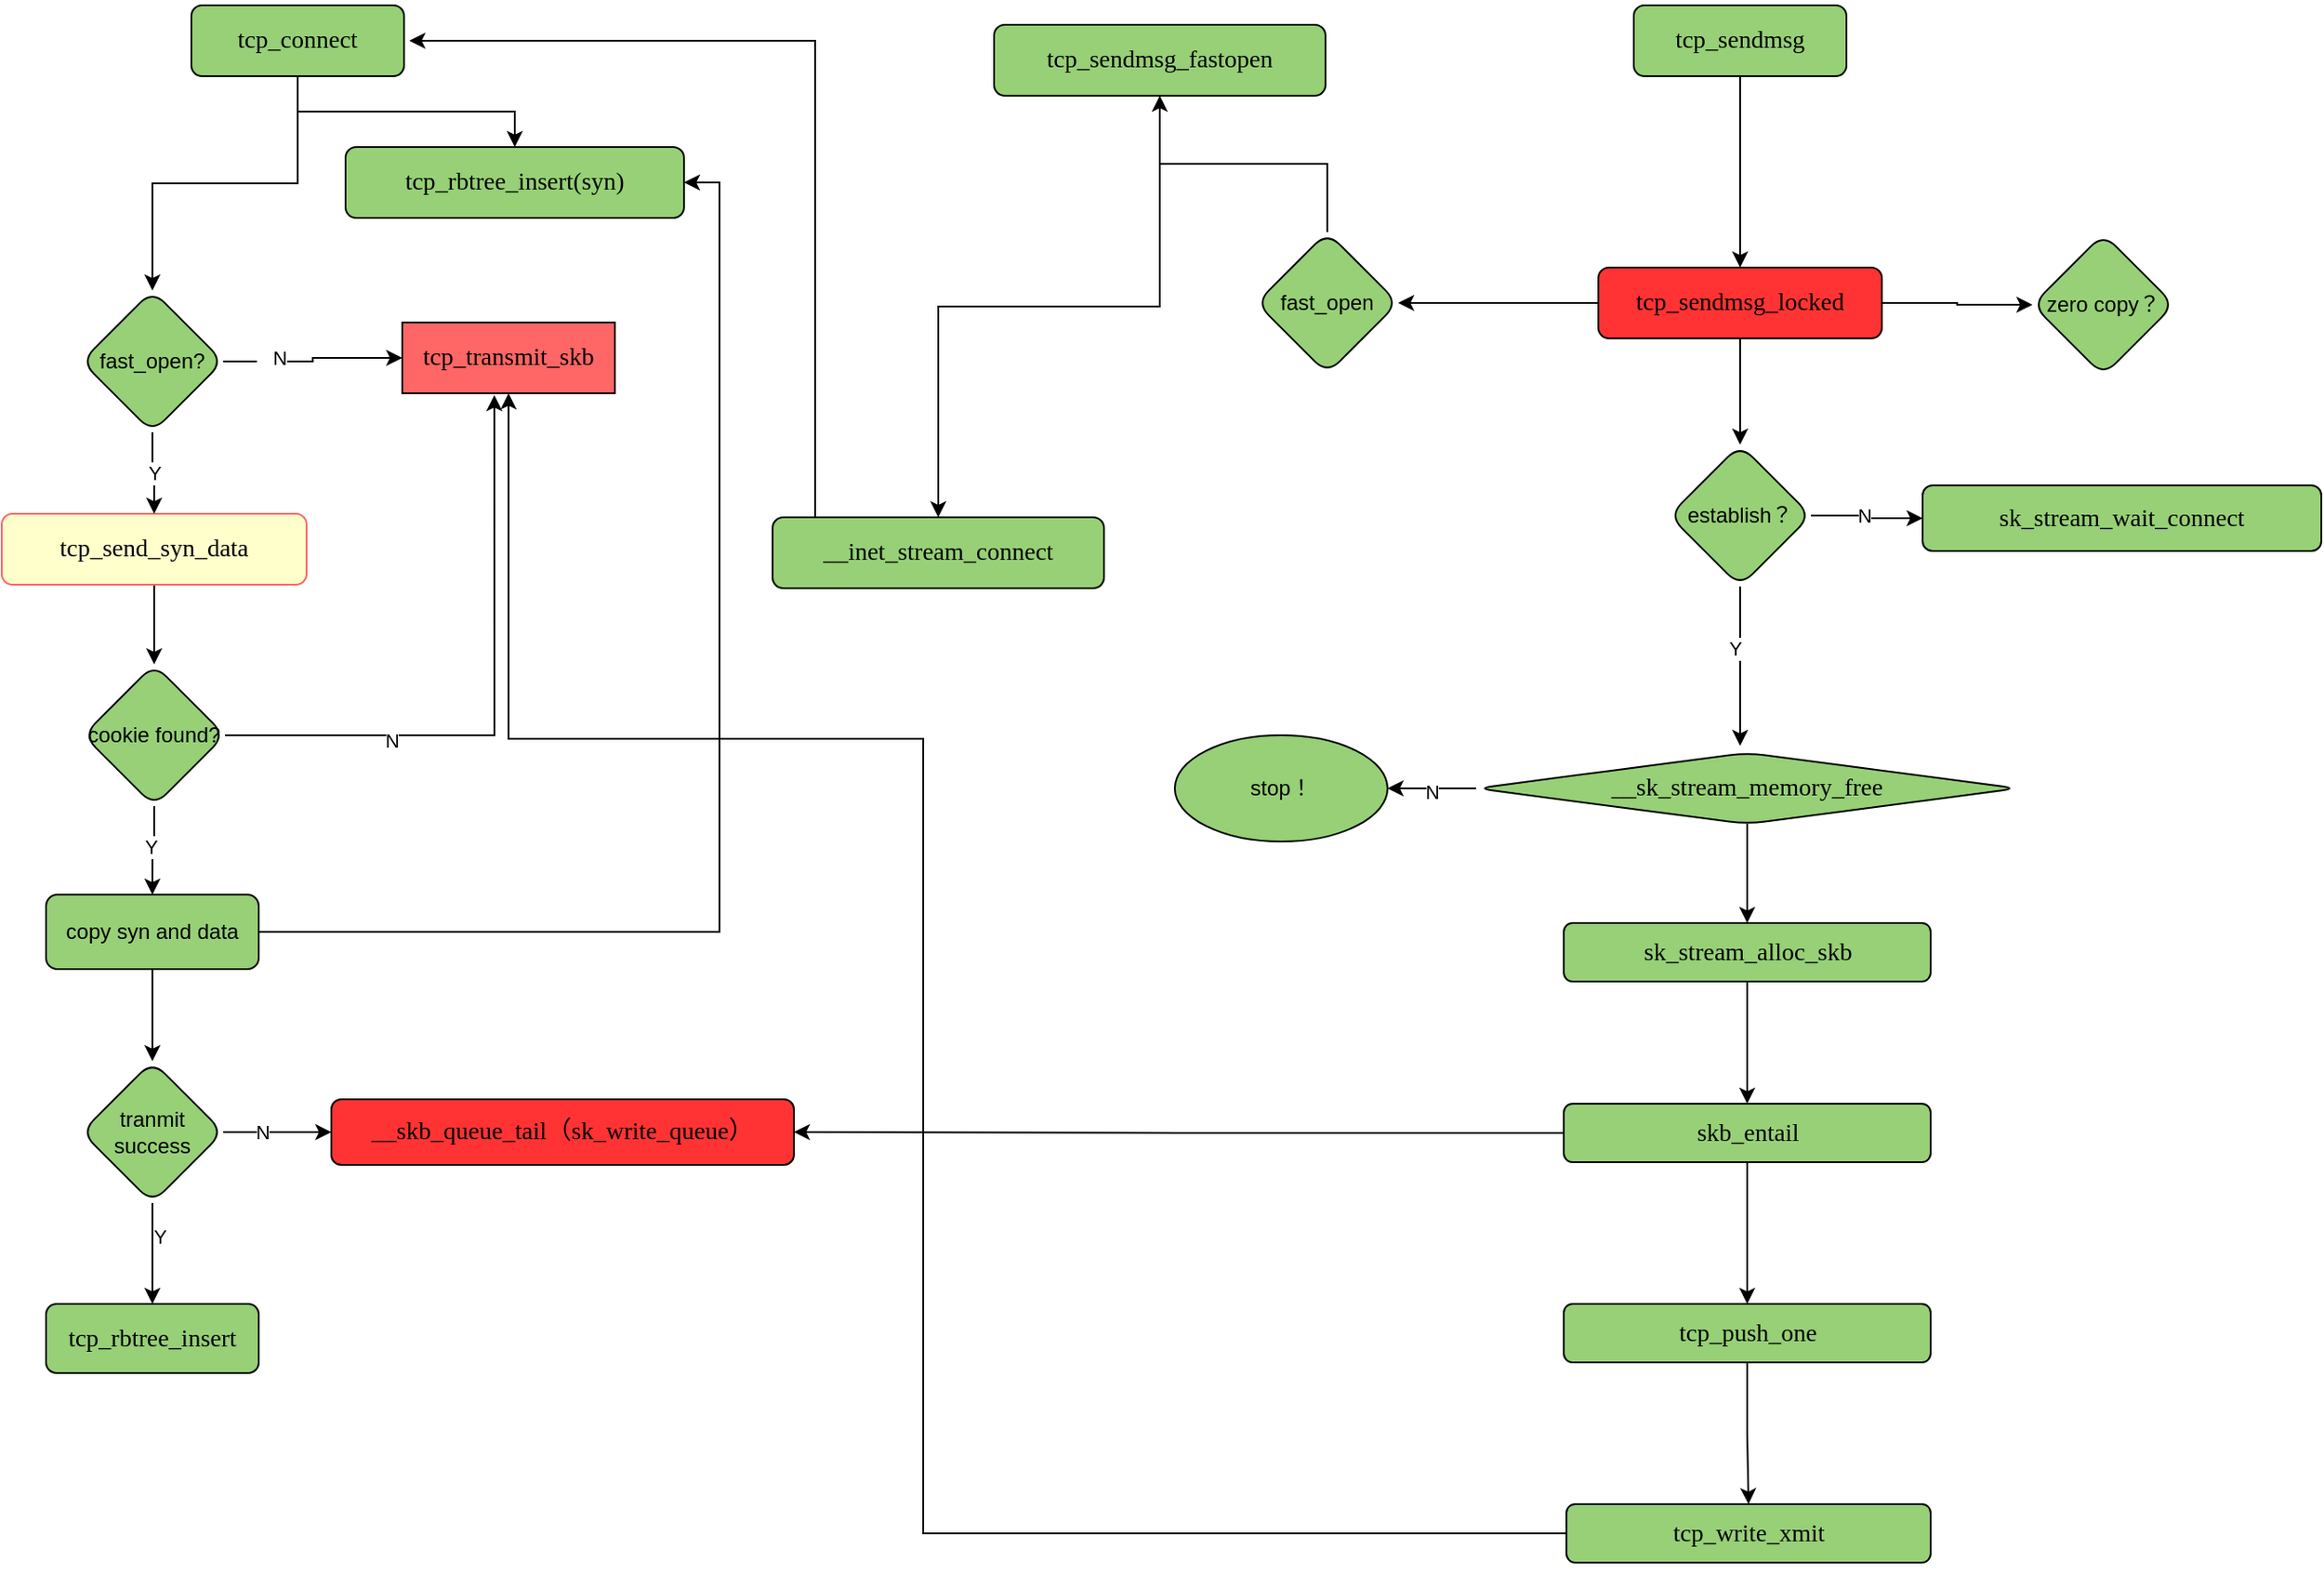 <mxfile version="15.9.6" type="github">
  <diagram id="C5RBs43oDa-KdzZeNtuy" name="Page-1">
    <mxGraphModel dx="1151" dy="636" grid="0" gridSize="10" guides="1" tooltips="1" connect="1" arrows="1" fold="1" page="1" pageScale="1" pageWidth="827" pageHeight="1169" math="0" shadow="0">
      <root>
        <mxCell id="WIyWlLk6GJQsqaUBKTNV-0" />
        <mxCell id="WIyWlLk6GJQsqaUBKTNV-1" parent="WIyWlLk6GJQsqaUBKTNV-0" />
        <mxCell id="4HTtjbrbwFIGZN_ZrTu4-5" value="" style="edgeStyle=orthogonalEdgeStyle;rounded=0;orthogonalLoop=1;jettySize=auto;html=1;fontColor=#000000;" parent="WIyWlLk6GJQsqaUBKTNV-1" source="WIyWlLk6GJQsqaUBKTNV-3" target="4HTtjbrbwFIGZN_ZrTu4-4" edge="1">
          <mxGeometry relative="1" as="geometry" />
        </mxCell>
        <mxCell id="4HTtjbrbwFIGZN_ZrTu4-14" value="" style="edgeStyle=orthogonalEdgeStyle;rounded=0;orthogonalLoop=1;jettySize=auto;html=1;fontColor=#000000;" parent="WIyWlLk6GJQsqaUBKTNV-1" source="WIyWlLk6GJQsqaUBKTNV-3" target="4HTtjbrbwFIGZN_ZrTu4-13" edge="1">
          <mxGeometry relative="1" as="geometry" />
        </mxCell>
        <mxCell id="WIyWlLk6GJQsqaUBKTNV-3" value="&lt;pre style=&quot;font-family: &amp;quot;jetbrains mono&amp;quot; ; font-size: 10.5pt&quot;&gt;&lt;span style=&quot;background-color: rgb(151 , 208 , 119)&quot;&gt;tcp_connect&lt;/span&gt;&lt;/pre&gt;" style="rounded=1;whiteSpace=wrap;html=1;fontSize=12;glass=0;strokeWidth=1;shadow=0;fillColor=#97D077;fontColor=#000000;" parent="WIyWlLk6GJQsqaUBKTNV-1" vertex="1">
          <mxGeometry x="172" y="19" width="120" height="40" as="geometry" />
        </mxCell>
        <mxCell id="WIyWlLk6GJQsqaUBKTNV-7" value="&lt;pre style=&quot;font-family: &amp;quot;jetbrains mono&amp;quot; ; font-size: 10.5pt&quot;&gt;&lt;span style=&quot;background-color: rgb(255 , 102 , 102)&quot;&gt;tcp_transmit_skb&lt;/span&gt;&lt;/pre&gt;" style="rounded=1;whiteSpace=wrap;html=1;fontSize=12;glass=0;strokeWidth=1;shadow=0;fillColor=#FF6666;arcSize=0;fontColor=#000000;" parent="WIyWlLk6GJQsqaUBKTNV-1" vertex="1">
          <mxGeometry x="291" y="198" width="120" height="40" as="geometry" />
        </mxCell>
        <mxCell id="4HTtjbrbwFIGZN_ZrTu4-3" value="" style="edgeStyle=orthogonalEdgeStyle;rounded=0;orthogonalLoop=1;jettySize=auto;html=1;fontColor=#000000;" parent="WIyWlLk6GJQsqaUBKTNV-1" source="WIyWlLk6GJQsqaUBKTNV-11" target="4HTtjbrbwFIGZN_ZrTu4-2" edge="1">
          <mxGeometry relative="1" as="geometry" />
        </mxCell>
        <mxCell id="WIyWlLk6GJQsqaUBKTNV-11" value="&lt;pre style=&quot;font-family: &amp;quot;jetbrains mono&amp;quot; ; font-size: 10.5pt&quot;&gt;&lt;span style=&quot;background-color: rgb(255 , 255 , 204)&quot;&gt;tcp_send_syn_data&lt;/span&gt;&lt;/pre&gt;" style="rounded=1;whiteSpace=wrap;html=1;fontSize=12;glass=0;strokeWidth=1;shadow=0;fillColor=#FFFFCC;strokeColor=#FF6666;fontColor=#000000;" parent="WIyWlLk6GJQsqaUBKTNV-1" vertex="1">
          <mxGeometry x="65" y="306" width="172" height="40" as="geometry" />
        </mxCell>
        <mxCell id="4HTtjbrbwFIGZN_ZrTu4-12" value="" style="edgeStyle=orthogonalEdgeStyle;rounded=0;orthogonalLoop=1;jettySize=auto;html=1;fontColor=#000000;entryX=0.433;entryY=1.025;entryDx=0;entryDy=0;entryPerimeter=0;" parent="WIyWlLk6GJQsqaUBKTNV-1" source="4HTtjbrbwFIGZN_ZrTu4-2" target="WIyWlLk6GJQsqaUBKTNV-7" edge="1">
          <mxGeometry relative="1" as="geometry">
            <mxPoint x="423" y="399" as="targetPoint" />
          </mxGeometry>
        </mxCell>
        <mxCell id="4HTtjbrbwFIGZN_ZrTu4-28" value="N" style="edgeLabel;html=1;align=center;verticalAlign=middle;resizable=0;points=[];fontColor=#000000;" parent="4HTtjbrbwFIGZN_ZrTu4-12" vertex="1" connectable="0">
          <mxGeometry x="-0.454" y="-3" relative="1" as="geometry">
            <mxPoint as="offset" />
          </mxGeometry>
        </mxCell>
        <mxCell id="4HTtjbrbwFIGZN_ZrTu4-16" value="" style="edgeStyle=orthogonalEdgeStyle;rounded=0;orthogonalLoop=1;jettySize=auto;html=1;fontColor=#000000;" parent="WIyWlLk6GJQsqaUBKTNV-1" source="4HTtjbrbwFIGZN_ZrTu4-2" target="4HTtjbrbwFIGZN_ZrTu4-15" edge="1">
          <mxGeometry relative="1" as="geometry" />
        </mxCell>
        <mxCell id="4HTtjbrbwFIGZN_ZrTu4-27" value="Y" style="edgeLabel;html=1;align=center;verticalAlign=middle;resizable=0;points=[];fontColor=#000000;" parent="4HTtjbrbwFIGZN_ZrTu4-16" vertex="1" connectable="0">
          <mxGeometry x="-0.122" y="-2" relative="1" as="geometry">
            <mxPoint as="offset" />
          </mxGeometry>
        </mxCell>
        <mxCell id="4HTtjbrbwFIGZN_ZrTu4-2" value="cookie found?" style="rhombus;whiteSpace=wrap;html=1;fillColor=#97D077;rounded=1;glass=0;strokeWidth=1;shadow=0;fontColor=#000000;" parent="WIyWlLk6GJQsqaUBKTNV-1" vertex="1">
          <mxGeometry x="111" y="391" width="80" height="80" as="geometry" />
        </mxCell>
        <mxCell id="4HTtjbrbwFIGZN_ZrTu4-9" value="Y" style="edgeStyle=orthogonalEdgeStyle;rounded=0;orthogonalLoop=1;jettySize=auto;html=1;fontColor=#000000;" parent="WIyWlLk6GJQsqaUBKTNV-1" source="4HTtjbrbwFIGZN_ZrTu4-4" target="WIyWlLk6GJQsqaUBKTNV-11" edge="1">
          <mxGeometry relative="1" as="geometry" />
        </mxCell>
        <mxCell id="4HTtjbrbwFIGZN_ZrTu4-10" value="" style="edgeStyle=orthogonalEdgeStyle;rounded=0;orthogonalLoop=1;jettySize=auto;html=1;fontColor=#000000;" parent="WIyWlLk6GJQsqaUBKTNV-1" source="4HTtjbrbwFIGZN_ZrTu4-4" target="WIyWlLk6GJQsqaUBKTNV-7" edge="1">
          <mxGeometry relative="1" as="geometry" />
        </mxCell>
        <mxCell id="4HTtjbrbwFIGZN_ZrTu4-26" value="&amp;nbsp; &amp;nbsp;N" style="edgeLabel;html=1;align=center;verticalAlign=middle;resizable=0;points=[];fontColor=#000000;" parent="4HTtjbrbwFIGZN_ZrTu4-10" vertex="1" connectable="0">
          <mxGeometry x="-0.482" y="2" relative="1" as="geometry">
            <mxPoint as="offset" />
          </mxGeometry>
        </mxCell>
        <mxCell id="4HTtjbrbwFIGZN_ZrTu4-4" value="fast_open?" style="rhombus;whiteSpace=wrap;html=1;fillColor=#97D077;rounded=1;glass=0;strokeWidth=1;shadow=0;fontColor=#000000;" parent="WIyWlLk6GJQsqaUBKTNV-1" vertex="1">
          <mxGeometry x="110" y="180" width="80" height="80" as="geometry" />
        </mxCell>
        <mxCell id="4HTtjbrbwFIGZN_ZrTu4-13" value="&lt;pre style=&quot;font-family: &amp;quot;jetbrains mono&amp;quot; ; font-size: 10.5pt&quot;&gt;&lt;pre style=&quot;font-family: &amp;quot;jetbrains mono&amp;quot; ; font-size: 10.5pt&quot;&gt;&lt;font style=&quot;background-color: rgb(151 , 208 , 119)&quot;&gt;tcp_rbtree_insert(syn)&lt;/font&gt;&lt;/pre&gt;&lt;/pre&gt;" style="rounded=1;whiteSpace=wrap;html=1;fontSize=12;glass=0;strokeWidth=1;shadow=0;fillColor=#97D077;fontColor=#000000;" parent="WIyWlLk6GJQsqaUBKTNV-1" vertex="1">
          <mxGeometry x="259" y="99" width="191" height="40" as="geometry" />
        </mxCell>
        <mxCell id="4HTtjbrbwFIGZN_ZrTu4-18" value="" style="edgeStyle=orthogonalEdgeStyle;rounded=0;orthogonalLoop=1;jettySize=auto;html=1;fontColor=#000000;entryX=1;entryY=0.5;entryDx=0;entryDy=0;" parent="WIyWlLk6GJQsqaUBKTNV-1" source="4HTtjbrbwFIGZN_ZrTu4-15" target="4HTtjbrbwFIGZN_ZrTu4-13" edge="1">
          <mxGeometry relative="1" as="geometry">
            <mxPoint x="290" y="540" as="targetPoint" />
          </mxGeometry>
        </mxCell>
        <mxCell id="4HTtjbrbwFIGZN_ZrTu4-22" value="" style="edgeStyle=orthogonalEdgeStyle;rounded=0;orthogonalLoop=1;jettySize=auto;html=1;fontColor=#000000;" parent="WIyWlLk6GJQsqaUBKTNV-1" source="4HTtjbrbwFIGZN_ZrTu4-15" target="4HTtjbrbwFIGZN_ZrTu4-21" edge="1">
          <mxGeometry relative="1" as="geometry" />
        </mxCell>
        <mxCell id="4HTtjbrbwFIGZN_ZrTu4-15" value="copy syn and data" style="whiteSpace=wrap;html=1;fillColor=#97D077;rounded=1;glass=0;strokeWidth=1;shadow=0;fontColor=#000000;" parent="WIyWlLk6GJQsqaUBKTNV-1" vertex="1">
          <mxGeometry x="90" y="521" width="120" height="42" as="geometry" />
        </mxCell>
        <mxCell id="4HTtjbrbwFIGZN_ZrTu4-24" value="" style="edgeStyle=orthogonalEdgeStyle;rounded=0;orthogonalLoop=1;jettySize=auto;html=1;fontColor=#000000;" parent="WIyWlLk6GJQsqaUBKTNV-1" source="4HTtjbrbwFIGZN_ZrTu4-21" target="4HTtjbrbwFIGZN_ZrTu4-23" edge="1">
          <mxGeometry relative="1" as="geometry" />
        </mxCell>
        <mxCell id="4HTtjbrbwFIGZN_ZrTu4-25" value="Y" style="edgeLabel;html=1;align=center;verticalAlign=middle;resizable=0;points=[];fontColor=#000000;" parent="4HTtjbrbwFIGZN_ZrTu4-24" vertex="1" connectable="0">
          <mxGeometry x="-0.356" y="4" relative="1" as="geometry">
            <mxPoint as="offset" />
          </mxGeometry>
        </mxCell>
        <mxCell id="4HTtjbrbwFIGZN_ZrTu4-30" value="" style="edgeStyle=orthogonalEdgeStyle;rounded=0;orthogonalLoop=1;jettySize=auto;html=1;fontColor=#000000;" parent="WIyWlLk6GJQsqaUBKTNV-1" source="4HTtjbrbwFIGZN_ZrTu4-21" target="4HTtjbrbwFIGZN_ZrTu4-29" edge="1">
          <mxGeometry relative="1" as="geometry" />
        </mxCell>
        <mxCell id="4HTtjbrbwFIGZN_ZrTu4-31" value="N" style="edgeLabel;html=1;align=center;verticalAlign=middle;resizable=0;points=[];fontColor=#000000;" parent="4HTtjbrbwFIGZN_ZrTu4-30" vertex="1" connectable="0">
          <mxGeometry x="-0.301" relative="1" as="geometry">
            <mxPoint as="offset" />
          </mxGeometry>
        </mxCell>
        <mxCell id="4HTtjbrbwFIGZN_ZrTu4-21" value="tranmit success" style="rhombus;whiteSpace=wrap;html=1;fillColor=#97D077;rounded=1;glass=0;strokeWidth=1;shadow=0;fontColor=#000000;" parent="WIyWlLk6GJQsqaUBKTNV-1" vertex="1">
          <mxGeometry x="110" y="615" width="80" height="80" as="geometry" />
        </mxCell>
        <mxCell id="4HTtjbrbwFIGZN_ZrTu4-23" value="&lt;pre style=&quot;font-family: &amp;quot;jetbrains mono&amp;quot; ; font-size: 10.5pt&quot;&gt;&lt;pre style=&quot;font-family: &amp;quot;jetbrains mono&amp;quot; ; font-size: 10.5pt&quot;&gt;&lt;span style=&quot;background-color: rgb(151 , 208 , 119)&quot;&gt;&lt;font&gt;tcp_rbtree_insert&lt;/font&gt;&lt;/span&gt;&lt;/pre&gt;&lt;/pre&gt;" style="whiteSpace=wrap;html=1;fillColor=#97D077;rounded=1;glass=0;strokeWidth=1;shadow=0;fontColor=#000000;" parent="WIyWlLk6GJQsqaUBKTNV-1" vertex="1">
          <mxGeometry x="90" y="752" width="120" height="39" as="geometry" />
        </mxCell>
        <mxCell id="4HTtjbrbwFIGZN_ZrTu4-29" value="&lt;pre style=&quot;font-family: &amp;#34;jetbrains mono&amp;#34; ; font-size: 10.5pt&quot;&gt;&lt;span style=&quot;background-color: rgb(255 , 51 , 51)&quot;&gt;__skb_queue_tail（&lt;font&gt;sk_write_queue&lt;/font&gt;）&lt;/span&gt;&lt;/pre&gt;" style="whiteSpace=wrap;html=1;fillColor=#FF3333;rounded=1;glass=0;strokeWidth=1;shadow=0;fontColor=#000000;" parent="WIyWlLk6GJQsqaUBKTNV-1" vertex="1">
          <mxGeometry x="251" y="636.5" width="261" height="37" as="geometry" />
        </mxCell>
        <mxCell id="4HTtjbrbwFIGZN_ZrTu4-36" value="" style="edgeStyle=orthogonalEdgeStyle;rounded=0;orthogonalLoop=1;jettySize=auto;html=1;fontColor=#000000;" parent="WIyWlLk6GJQsqaUBKTNV-1" source="4HTtjbrbwFIGZN_ZrTu4-32" target="4HTtjbrbwFIGZN_ZrTu4-35" edge="1">
          <mxGeometry relative="1" as="geometry" />
        </mxCell>
        <mxCell id="4HTtjbrbwFIGZN_ZrTu4-32" value="&lt;pre style=&quot;font-family: &amp;#34;jetbrains mono&amp;#34; ; font-size: 10.5pt&quot;&gt;&lt;pre style=&quot;font-family: &amp;#34;jetbrains mono&amp;#34; ; font-size: 10.5pt&quot;&gt;&lt;span style=&quot;background-color: rgb(151 , 208 , 119)&quot;&gt;tcp_sendmsg&lt;/span&gt;&lt;/pre&gt;&lt;/pre&gt;" style="rounded=1;whiteSpace=wrap;html=1;fontSize=12;glass=0;strokeWidth=1;shadow=0;fillColor=#97D077;fontColor=#000000;" parent="WIyWlLk6GJQsqaUBKTNV-1" vertex="1">
          <mxGeometry x="986" y="19" width="120" height="40" as="geometry" />
        </mxCell>
        <mxCell id="4HTtjbrbwFIGZN_ZrTu4-38" value="" style="edgeStyle=orthogonalEdgeStyle;rounded=0;orthogonalLoop=1;jettySize=auto;html=1;fontColor=#000000;" parent="WIyWlLk6GJQsqaUBKTNV-1" source="4HTtjbrbwFIGZN_ZrTu4-35" target="4HTtjbrbwFIGZN_ZrTu4-37" edge="1">
          <mxGeometry relative="1" as="geometry" />
        </mxCell>
        <mxCell id="4HTtjbrbwFIGZN_ZrTu4-42" value="" style="edgeStyle=orthogonalEdgeStyle;rounded=0;orthogonalLoop=1;jettySize=auto;html=1;fontColor=#000000;" parent="WIyWlLk6GJQsqaUBKTNV-1" source="4HTtjbrbwFIGZN_ZrTu4-35" target="4HTtjbrbwFIGZN_ZrTu4-41" edge="1">
          <mxGeometry relative="1" as="geometry" />
        </mxCell>
        <mxCell id="4HTtjbrbwFIGZN_ZrTu4-57" value="" style="edgeStyle=orthogonalEdgeStyle;rounded=0;orthogonalLoop=1;jettySize=auto;html=1;fontColor=#000000;" parent="WIyWlLk6GJQsqaUBKTNV-1" source="4HTtjbrbwFIGZN_ZrTu4-35" target="4HTtjbrbwFIGZN_ZrTu4-56" edge="1">
          <mxGeometry relative="1" as="geometry" />
        </mxCell>
        <mxCell id="4HTtjbrbwFIGZN_ZrTu4-35" value="&lt;pre style=&quot;font-family: &amp;#34;jetbrains mono&amp;#34; ; font-size: 10.5pt&quot;&gt;&lt;pre style=&quot;font-family: &amp;#34;jetbrains mono&amp;#34; ; font-size: 10.5pt&quot;&gt;&lt;pre style=&quot;font-family: &amp;#34;jetbrains mono&amp;#34; ; font-size: 10.5pt&quot;&gt;&lt;font style=&quot;background-color: rgb(255 , 51 , 51)&quot;&gt;tcp_sendmsg_locked&lt;/font&gt;&lt;/pre&gt;&lt;/pre&gt;&lt;/pre&gt;" style="rounded=1;whiteSpace=wrap;html=1;fontSize=12;glass=0;strokeWidth=1;shadow=0;fillColor=#FF3333;fontColor=#000000;" parent="WIyWlLk6GJQsqaUBKTNV-1" vertex="1">
          <mxGeometry x="966" y="167" width="160" height="40" as="geometry" />
        </mxCell>
        <mxCell id="4HTtjbrbwFIGZN_ZrTu4-37" value="zero copy？" style="rhombus;whiteSpace=wrap;html=1;fillColor=#97D077;rounded=1;glass=0;strokeWidth=1;shadow=0;fontColor=#000000;" parent="WIyWlLk6GJQsqaUBKTNV-1" vertex="1">
          <mxGeometry x="1211" y="148" width="80" height="80" as="geometry" />
        </mxCell>
        <mxCell id="4HTtjbrbwFIGZN_ZrTu4-44" value="" style="edgeStyle=orthogonalEdgeStyle;rounded=0;orthogonalLoop=1;jettySize=auto;html=1;fontColor=#000000;" parent="WIyWlLk6GJQsqaUBKTNV-1" source="4HTtjbrbwFIGZN_ZrTu4-41" target="4HTtjbrbwFIGZN_ZrTu4-43" edge="1">
          <mxGeometry relative="1" as="geometry" />
        </mxCell>
        <mxCell id="4HTtjbrbwFIGZN_ZrTu4-41" value="fast_open" style="rhombus;whiteSpace=wrap;html=1;fillColor=#97D077;rounded=1;glass=0;strokeWidth=1;shadow=0;fontColor=#000000;" parent="WIyWlLk6GJQsqaUBKTNV-1" vertex="1">
          <mxGeometry x="773" y="147" width="80" height="80" as="geometry" />
        </mxCell>
        <mxCell id="4HTtjbrbwFIGZN_ZrTu4-55" value="" style="edgeStyle=orthogonalEdgeStyle;rounded=0;orthogonalLoop=1;jettySize=auto;html=1;fontColor=#000000;entryX=0.5;entryY=0;entryDx=0;entryDy=0;" parent="WIyWlLk6GJQsqaUBKTNV-1" source="4HTtjbrbwFIGZN_ZrTu4-43" target="4HTtjbrbwFIGZN_ZrTu4-48" edge="1">
          <mxGeometry relative="1" as="geometry">
            <mxPoint x="511.5" y="50" as="targetPoint" />
          </mxGeometry>
        </mxCell>
        <mxCell id="4HTtjbrbwFIGZN_ZrTu4-43" value="&lt;pre style=&quot;font-family: &amp;quot;jetbrains mono&amp;quot; ; font-size: 10.5pt&quot;&gt;&lt;span style=&quot;background-color: rgb(151 , 208 , 119)&quot;&gt;tcp_sendmsg_fastopen&lt;/span&gt;&lt;/pre&gt;" style="whiteSpace=wrap;html=1;fillColor=#97D077;rounded=1;glass=0;strokeWidth=1;shadow=0;fontColor=#000000;" parent="WIyWlLk6GJQsqaUBKTNV-1" vertex="1">
          <mxGeometry x="625" y="30" width="187" height="40" as="geometry" />
        </mxCell>
        <mxCell id="4HTtjbrbwFIGZN_ZrTu4-53" value="" style="edgeStyle=orthogonalEdgeStyle;rounded=0;orthogonalLoop=1;jettySize=auto;html=1;fontColor=#000000;" parent="WIyWlLk6GJQsqaUBKTNV-1" source="4HTtjbrbwFIGZN_ZrTu4-48" edge="1">
          <mxGeometry relative="1" as="geometry">
            <mxPoint x="295" y="39" as="targetPoint" />
            <Array as="points">
              <mxPoint x="524" y="200" />
              <mxPoint x="524" y="39" />
            </Array>
          </mxGeometry>
        </mxCell>
        <mxCell id="4HTtjbrbwFIGZN_ZrTu4-48" value="&lt;pre style=&quot;font-family: &amp;quot;jetbrains mono&amp;quot; ; font-size: 10.5pt&quot;&gt;&lt;pre style=&quot;font-family: &amp;quot;jetbrains mono&amp;quot; ; font-size: 10.5pt&quot;&gt;&lt;span style=&quot;background-color: rgb(151 , 208 , 119)&quot;&gt;__inet_stream_connect&lt;/span&gt;&lt;/pre&gt;&lt;/pre&gt;" style="whiteSpace=wrap;html=1;fillColor=#97D077;rounded=1;glass=0;strokeWidth=1;shadow=0;fontColor=#000000;" parent="WIyWlLk6GJQsqaUBKTNV-1" vertex="1">
          <mxGeometry x="500" y="308" width="187" height="40" as="geometry" />
        </mxCell>
        <mxCell id="4HTtjbrbwFIGZN_ZrTu4-59" value="" style="edgeStyle=orthogonalEdgeStyle;rounded=0;orthogonalLoop=1;jettySize=auto;html=1;fontColor=#000000;" parent="WIyWlLk6GJQsqaUBKTNV-1" source="4HTtjbrbwFIGZN_ZrTu4-56" target="4HTtjbrbwFIGZN_ZrTu4-58" edge="1">
          <mxGeometry relative="1" as="geometry" />
        </mxCell>
        <mxCell id="4HTtjbrbwFIGZN_ZrTu4-60" value="N" style="edgeLabel;html=1;align=center;verticalAlign=middle;resizable=0;points=[];fontColor=#000000;" parent="4HTtjbrbwFIGZN_ZrTu4-59" vertex="1" connectable="0">
          <mxGeometry x="-0.067" relative="1" as="geometry">
            <mxPoint as="offset" />
          </mxGeometry>
        </mxCell>
        <mxCell id="4HTtjbrbwFIGZN_ZrTu4-63" value="" style="edgeStyle=orthogonalEdgeStyle;rounded=0;orthogonalLoop=1;jettySize=auto;html=1;fontColor=#000000;" parent="WIyWlLk6GJQsqaUBKTNV-1" source="4HTtjbrbwFIGZN_ZrTu4-56" edge="1">
          <mxGeometry relative="1" as="geometry">
            <mxPoint x="1046" y="437" as="targetPoint" />
          </mxGeometry>
        </mxCell>
        <mxCell id="4HTtjbrbwFIGZN_ZrTu4-64" value="Y" style="edgeLabel;html=1;align=center;verticalAlign=middle;resizable=0;points=[];fontColor=#000000;" parent="4HTtjbrbwFIGZN_ZrTu4-63" vertex="1" connectable="0">
          <mxGeometry x="-0.222" y="-3" relative="1" as="geometry">
            <mxPoint as="offset" />
          </mxGeometry>
        </mxCell>
        <mxCell id="4HTtjbrbwFIGZN_ZrTu4-56" value="establish？" style="rhombus;whiteSpace=wrap;html=1;fillColor=#97D077;fontColor=#000000;rounded=1;glass=0;strokeWidth=1;shadow=0;" parent="WIyWlLk6GJQsqaUBKTNV-1" vertex="1">
          <mxGeometry x="1006" y="267" width="80" height="80" as="geometry" />
        </mxCell>
        <mxCell id="4HTtjbrbwFIGZN_ZrTu4-58" value="&lt;pre style=&quot;font-family: &amp;#34;jetbrains mono&amp;#34; ; font-size: 10.5pt&quot;&gt;&lt;span style=&quot;background-color: rgb(151 , 208 , 119)&quot;&gt;sk_stream_wait_connect&lt;/span&gt;&lt;/pre&gt;" style="whiteSpace=wrap;html=1;fillColor=#97D077;fontColor=#000000;rounded=1;glass=0;strokeWidth=1;shadow=0;" parent="WIyWlLk6GJQsqaUBKTNV-1" vertex="1">
          <mxGeometry x="1149" y="290" width="225" height="37" as="geometry" />
        </mxCell>
        <mxCell id="4HTtjbrbwFIGZN_ZrTu4-67" value="" style="edgeStyle=orthogonalEdgeStyle;rounded=0;orthogonalLoop=1;jettySize=auto;html=1;fontColor=#000000;" parent="WIyWlLk6GJQsqaUBKTNV-1" source="4HTtjbrbwFIGZN_ZrTu4-65" target="4HTtjbrbwFIGZN_ZrTu4-66" edge="1">
          <mxGeometry relative="1" as="geometry" />
        </mxCell>
        <mxCell id="4HTtjbrbwFIGZN_ZrTu4-70" value="N" style="edgeLabel;html=1;align=center;verticalAlign=middle;resizable=0;points=[];fontColor=#000000;" parent="4HTtjbrbwFIGZN_ZrTu4-67" vertex="1" connectable="0">
          <mxGeometry y="2" relative="1" as="geometry">
            <mxPoint as="offset" />
          </mxGeometry>
        </mxCell>
        <mxCell id="4HTtjbrbwFIGZN_ZrTu4-72" value="" style="edgeStyle=orthogonalEdgeStyle;rounded=0;orthogonalLoop=1;jettySize=auto;html=1;fontColor=#000000;" parent="WIyWlLk6GJQsqaUBKTNV-1" source="4HTtjbrbwFIGZN_ZrTu4-65" target="4HTtjbrbwFIGZN_ZrTu4-71" edge="1">
          <mxGeometry relative="1" as="geometry" />
        </mxCell>
        <mxCell id="4HTtjbrbwFIGZN_ZrTu4-65" value="&lt;pre style=&quot;font-family: &amp;#34;jetbrains mono&amp;#34; ; font-size: 10.5pt&quot;&gt;&lt;span style=&quot;background-color: rgb(151 , 208 , 119)&quot;&gt;__sk_stream_memory_free&lt;/span&gt;&lt;/pre&gt;" style="rhombus;whiteSpace=wrap;html=1;fillColor=#97D077;fontColor=#000000;rounded=1;glass=0;strokeWidth=1;shadow=0;" parent="WIyWlLk6GJQsqaUBKTNV-1" vertex="1">
          <mxGeometry x="897" y="441" width="306" height="40" as="geometry" />
        </mxCell>
        <mxCell id="4HTtjbrbwFIGZN_ZrTu4-66" value="stop！" style="ellipse;whiteSpace=wrap;html=1;fillColor=#97D077;fontColor=#000000;rounded=1;glass=0;strokeWidth=1;shadow=0;" parent="WIyWlLk6GJQsqaUBKTNV-1" vertex="1">
          <mxGeometry x="727" y="431" width="120" height="60" as="geometry" />
        </mxCell>
        <mxCell id="4HTtjbrbwFIGZN_ZrTu4-74" value="" style="edgeStyle=orthogonalEdgeStyle;rounded=0;orthogonalLoop=1;jettySize=auto;html=1;fontColor=#000000;" parent="WIyWlLk6GJQsqaUBKTNV-1" source="4HTtjbrbwFIGZN_ZrTu4-71" target="4HTtjbrbwFIGZN_ZrTu4-73" edge="1">
          <mxGeometry relative="1" as="geometry" />
        </mxCell>
        <mxCell id="4HTtjbrbwFIGZN_ZrTu4-71" value="&lt;pre style=&quot;font-family: &amp;#34;jetbrains mono&amp;#34; ; font-size: 10.5pt&quot;&gt;&lt;span style=&quot;background-color: rgb(151 , 208 , 119)&quot;&gt;sk_stream_alloc_skb&lt;/span&gt;&lt;/pre&gt;" style="whiteSpace=wrap;html=1;fillColor=#97D077;fontColor=#000000;rounded=1;glass=0;strokeWidth=1;shadow=0;" parent="WIyWlLk6GJQsqaUBKTNV-1" vertex="1">
          <mxGeometry x="946.5" y="537" width="207" height="33" as="geometry" />
        </mxCell>
        <mxCell id="4HTtjbrbwFIGZN_ZrTu4-78" value="" style="edgeStyle=orthogonalEdgeStyle;rounded=0;orthogonalLoop=1;jettySize=auto;html=1;fontColor=#000000;entryX=1;entryY=0.5;entryDx=0;entryDy=0;" parent="WIyWlLk6GJQsqaUBKTNV-1" source="4HTtjbrbwFIGZN_ZrTu4-73" target="4HTtjbrbwFIGZN_ZrTu4-29" edge="1">
          <mxGeometry relative="1" as="geometry">
            <mxPoint x="866.5" y="666.5" as="targetPoint" />
          </mxGeometry>
        </mxCell>
        <mxCell id="ysQo--iKETitPfSyYoSc-1" value="" style="edgeStyle=orthogonalEdgeStyle;rounded=0;orthogonalLoop=1;jettySize=auto;html=1;" edge="1" parent="WIyWlLk6GJQsqaUBKTNV-1" source="4HTtjbrbwFIGZN_ZrTu4-73" target="ysQo--iKETitPfSyYoSc-0">
          <mxGeometry relative="1" as="geometry" />
        </mxCell>
        <mxCell id="4HTtjbrbwFIGZN_ZrTu4-73" value="&lt;pre style=&quot;font-family: &amp;#34;jetbrains mono&amp;#34; ; font-size: 10.5pt&quot;&gt;&lt;pre style=&quot;font-family: &amp;#34;jetbrains mono&amp;#34; ; font-size: 10.5pt&quot;&gt;&lt;span style=&quot;background-color: rgb(151 , 208 , 119)&quot;&gt;skb_entail&lt;/span&gt;&lt;/pre&gt;&lt;/pre&gt;" style="whiteSpace=wrap;html=1;fillColor=#97D077;fontColor=#000000;rounded=1;glass=0;strokeWidth=1;shadow=0;" parent="WIyWlLk6GJQsqaUBKTNV-1" vertex="1">
          <mxGeometry x="946.5" y="639" width="207" height="33" as="geometry" />
        </mxCell>
        <mxCell id="ysQo--iKETitPfSyYoSc-3" value="" style="edgeStyle=orthogonalEdgeStyle;rounded=0;orthogonalLoop=1;jettySize=auto;html=1;" edge="1" parent="WIyWlLk6GJQsqaUBKTNV-1" source="ysQo--iKETitPfSyYoSc-0" target="ysQo--iKETitPfSyYoSc-2">
          <mxGeometry relative="1" as="geometry" />
        </mxCell>
        <mxCell id="ysQo--iKETitPfSyYoSc-0" value="&lt;pre style=&quot;font-family: &amp;#34;jetbrains mono&amp;#34; ; font-size: 10.5pt&quot;&gt;&lt;pre style=&quot;font-family: &amp;#34;jetbrains mono&amp;#34; ; font-size: 10.5pt&quot;&gt;&lt;pre style=&quot;font-family: &amp;#34;jetbrains mono&amp;#34; ; font-size: 10.5pt&quot;&gt;&lt;pre style=&quot;font-family: &amp;#34;jetbrains mono&amp;#34; ; font-size: 10.5pt&quot;&gt;&lt;span style=&quot;background-color: rgb(151 , 208 , 119)&quot;&gt;tcp_push_one&lt;/span&gt;&lt;/pre&gt;&lt;/pre&gt;&lt;/pre&gt;&lt;/pre&gt;" style="whiteSpace=wrap;html=1;fillColor=#97D077;fontColor=#000000;rounded=1;glass=0;strokeWidth=1;shadow=0;" vertex="1" parent="WIyWlLk6GJQsqaUBKTNV-1">
          <mxGeometry x="946.5" y="752" width="207" height="33" as="geometry" />
        </mxCell>
        <mxCell id="ysQo--iKETitPfSyYoSc-5" value="" style="edgeStyle=orthogonalEdgeStyle;rounded=0;orthogonalLoop=1;jettySize=auto;html=1;" edge="1" parent="WIyWlLk6GJQsqaUBKTNV-1" source="ysQo--iKETitPfSyYoSc-2" target="WIyWlLk6GJQsqaUBKTNV-7">
          <mxGeometry relative="1" as="geometry">
            <mxPoint x="366" y="277" as="targetPoint" />
            <Array as="points">
              <mxPoint x="585" y="882" />
              <mxPoint x="585" y="433" />
              <mxPoint x="351" y="433" />
            </Array>
          </mxGeometry>
        </mxCell>
        <mxCell id="ysQo--iKETitPfSyYoSc-2" value="&lt;pre style=&quot;font-family: &amp;#34;jetbrains mono&amp;#34; ; font-size: 10.5pt&quot;&gt;&lt;pre style=&quot;font-family: &amp;#34;jetbrains mono&amp;#34; ; font-size: 10.5pt&quot;&gt;&lt;pre style=&quot;font-family: &amp;#34;jetbrains mono&amp;#34; ; font-size: 10.5pt&quot;&gt;&lt;pre style=&quot;font-family: &amp;#34;jetbrains mono&amp;#34; ; font-size: 10.5pt&quot;&gt;&lt;pre style=&quot;font-family: &amp;#34;jetbrains mono&amp;#34; ; font-size: 10.5pt&quot;&gt;&lt;span style=&quot;background-color: rgb(151 , 208 , 119)&quot;&gt;tcp_write_xmit&lt;/span&gt;&lt;/pre&gt;&lt;/pre&gt;&lt;/pre&gt;&lt;/pre&gt;&lt;/pre&gt;" style="whiteSpace=wrap;html=1;fillColor=#97D077;fontColor=#000000;rounded=1;glass=0;strokeWidth=1;shadow=0;" vertex="1" parent="WIyWlLk6GJQsqaUBKTNV-1">
          <mxGeometry x="948" y="865" width="205.5" height="33" as="geometry" />
        </mxCell>
      </root>
    </mxGraphModel>
  </diagram>
</mxfile>
